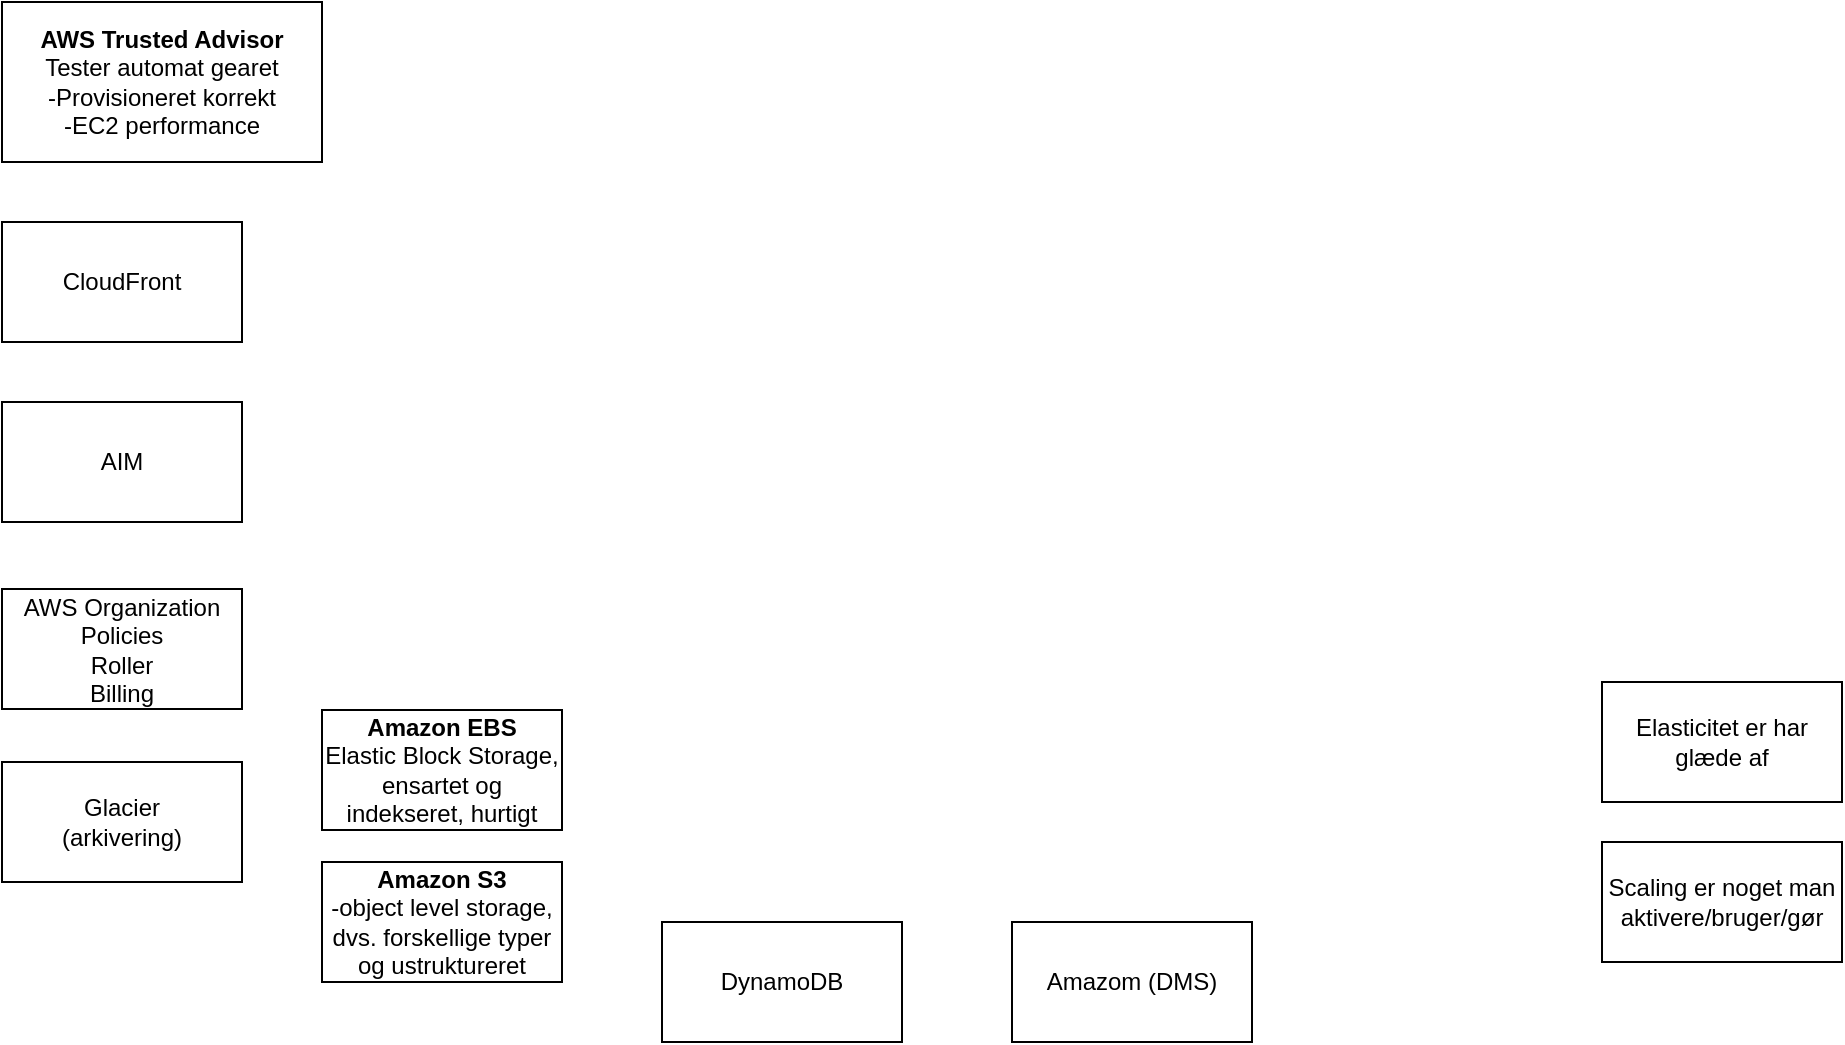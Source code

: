 <mxfile version="26.2.12">
  <diagram name="Page-1" id="VCvHZR2WXto5X7LXfwCY">
    <mxGraphModel dx="1316" dy="675" grid="1" gridSize="10" guides="1" tooltips="1" connect="1" arrows="1" fold="1" page="1" pageScale="1" pageWidth="1169" pageHeight="827" math="0" shadow="0">
      <root>
        <mxCell id="0" />
        <mxCell id="1" parent="0" />
        <mxCell id="N-OLMTnW74gIgdQo4pyC-1" value="AIM" style="rounded=0;whiteSpace=wrap;html=1;" parent="1" vertex="1">
          <mxGeometry x="80" y="260" width="120" height="60" as="geometry" />
        </mxCell>
        <mxCell id="N-OLMTnW74gIgdQo4pyC-2" value="&lt;b&gt;AWS Trusted Advisor&lt;/b&gt;&lt;div&gt;Tester automat gearet&lt;/div&gt;&lt;div&gt;-Provisioneret korrekt&lt;/div&gt;&lt;div&gt;-EC2 performance&lt;/div&gt;" style="rounded=0;whiteSpace=wrap;html=1;" parent="1" vertex="1">
          <mxGeometry x="80" y="60" width="160" height="80" as="geometry" />
        </mxCell>
        <mxCell id="N-OLMTnW74gIgdQo4pyC-3" value="CloudFront" style="rounded=0;whiteSpace=wrap;html=1;" parent="1" vertex="1">
          <mxGeometry x="80" y="170" width="120" height="60" as="geometry" />
        </mxCell>
        <mxCell id="N-OLMTnW74gIgdQo4pyC-4" value="AWS Organization&lt;div&gt;Policies&lt;/div&gt;&lt;div&gt;Roller&lt;/div&gt;&lt;div&gt;Billing&lt;/div&gt;" style="rounded=0;whiteSpace=wrap;html=1;" parent="1" vertex="1">
          <mxGeometry x="80" y="353.5" width="120" height="60" as="geometry" />
        </mxCell>
        <mxCell id="N-OLMTnW74gIgdQo4pyC-5" value="Glacier&lt;div&gt;(arkivering)&lt;/div&gt;" style="rounded=0;whiteSpace=wrap;html=1;" parent="1" vertex="1">
          <mxGeometry x="80" y="440" width="120" height="60" as="geometry" />
        </mxCell>
        <mxCell id="N-OLMTnW74gIgdQo4pyC-7" value="&lt;b&gt;Amazon&amp;nbsp;&lt;/b&gt;&lt;b style=&quot;background-color: transparent; color: light-dark(rgb(0, 0, 0), rgb(255, 255, 255));&quot;&gt;S3&lt;/b&gt;&lt;div&gt;&lt;div&gt;-object level storage, dvs. forskellige typer og ustruktureret&lt;/div&gt;&lt;/div&gt;" style="rounded=0;whiteSpace=wrap;html=1;" parent="1" vertex="1">
          <mxGeometry x="240" y="490" width="120" height="60" as="geometry" />
        </mxCell>
        <mxCell id="N-OLMTnW74gIgdQo4pyC-8" value="DynamoDB" style="rounded=0;whiteSpace=wrap;html=1;" parent="1" vertex="1">
          <mxGeometry x="410" y="520" width="120" height="60" as="geometry" />
        </mxCell>
        <mxCell id="N-OLMTnW74gIgdQo4pyC-9" value="Amazom (DMS)" style="rounded=0;whiteSpace=wrap;html=1;" parent="1" vertex="1">
          <mxGeometry x="585" y="520" width="120" height="60" as="geometry" />
        </mxCell>
        <mxCell id="N-OLMTnW74gIgdQo4pyC-10" value="Elasticitet er har glæde af" style="rounded=0;whiteSpace=wrap;html=1;" parent="1" vertex="1">
          <mxGeometry x="880" y="400" width="120" height="60" as="geometry" />
        </mxCell>
        <mxCell id="N-OLMTnW74gIgdQo4pyC-11" value="Scaling er noget man aktivere/bruger/gør" style="rounded=0;whiteSpace=wrap;html=1;" parent="1" vertex="1">
          <mxGeometry x="880" y="480" width="120" height="60" as="geometry" />
        </mxCell>
        <mxCell id="YO7A1a3UFihamz9B0ZOD-1" value="&lt;b&gt;Amazon EBS&lt;/b&gt;&lt;div&gt;Elastic Block Storage, ensartet og indekseret, hurtigt&lt;/div&gt;" style="rounded=0;whiteSpace=wrap;html=1;" vertex="1" parent="1">
          <mxGeometry x="240" y="414" width="120" height="60" as="geometry" />
        </mxCell>
      </root>
    </mxGraphModel>
  </diagram>
</mxfile>
